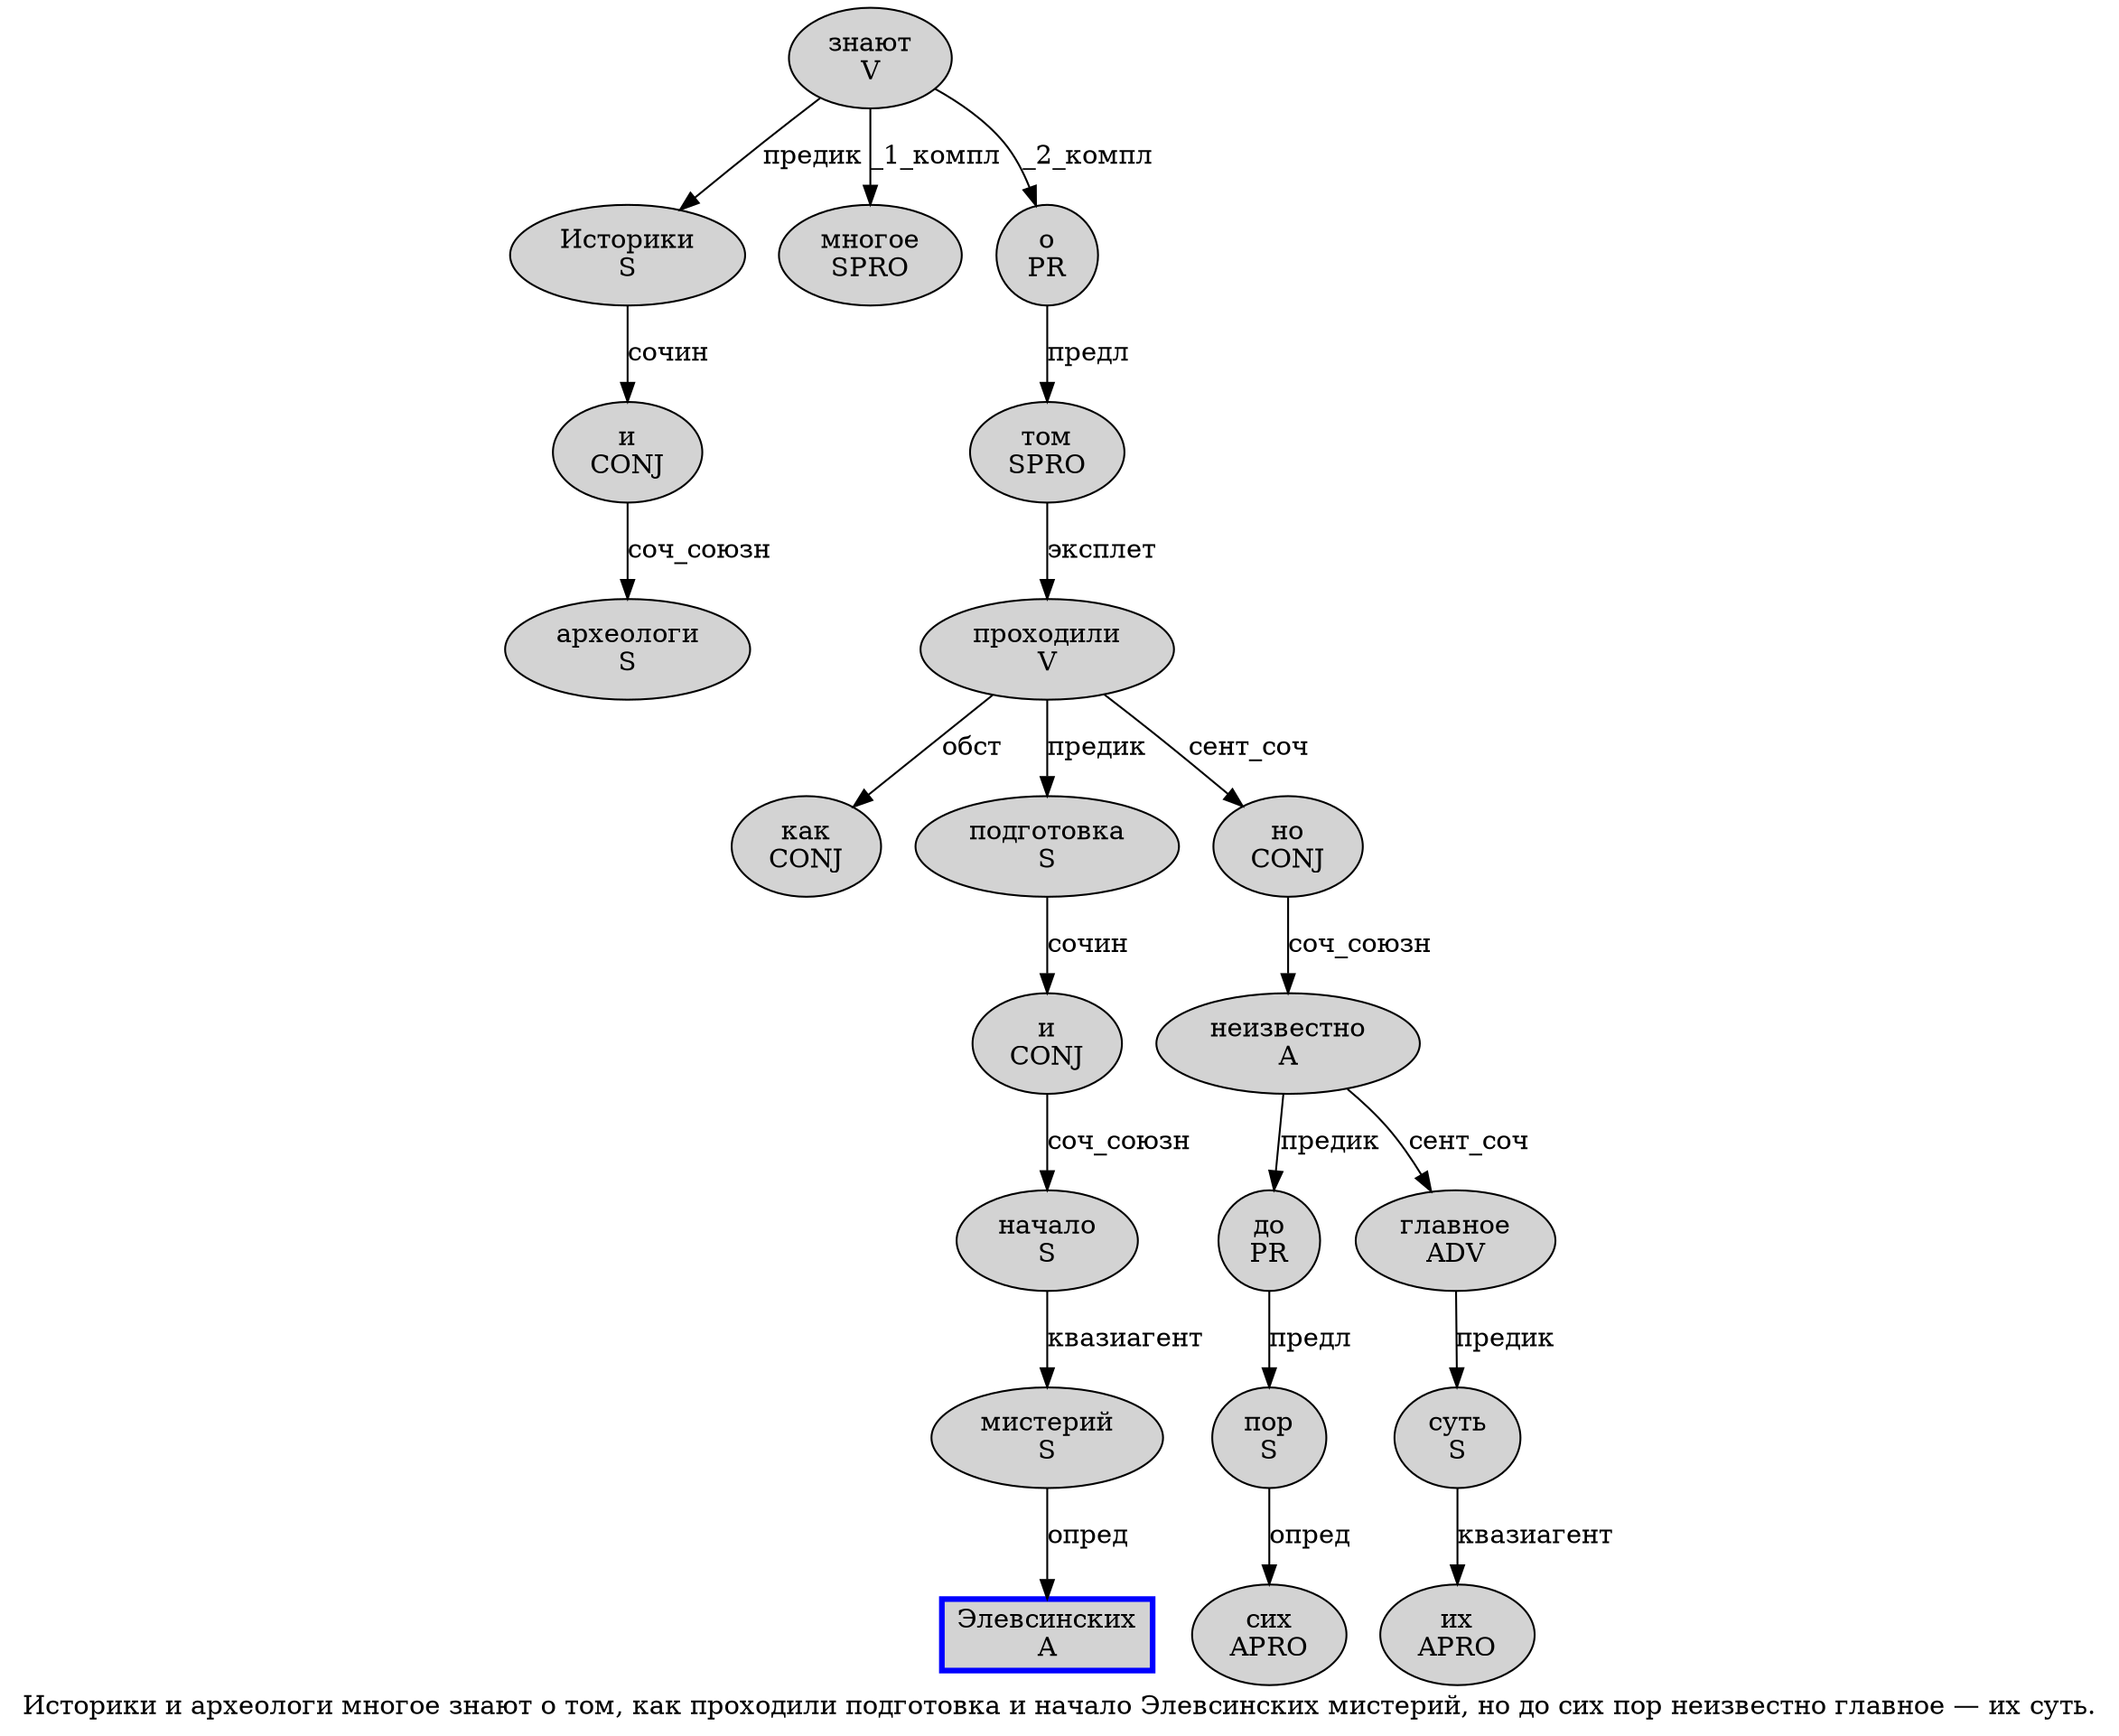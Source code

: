 digraph SENTENCE_1065 {
	graph [label="Историки и археологи многое знают о том, как проходили подготовка и начало Элевсинских мистерий, но до сих пор неизвестно главное — их суть."]
	node [style=filled]
		0 [label="Историки
S" color="" fillcolor=lightgray penwidth=1 shape=ellipse]
		1 [label="и
CONJ" color="" fillcolor=lightgray penwidth=1 shape=ellipse]
		2 [label="археологи
S" color="" fillcolor=lightgray penwidth=1 shape=ellipse]
		3 [label="многое
SPRO" color="" fillcolor=lightgray penwidth=1 shape=ellipse]
		4 [label="знают
V" color="" fillcolor=lightgray penwidth=1 shape=ellipse]
		5 [label="о
PR" color="" fillcolor=lightgray penwidth=1 shape=ellipse]
		6 [label="том
SPRO" color="" fillcolor=lightgray penwidth=1 shape=ellipse]
		8 [label="как
CONJ" color="" fillcolor=lightgray penwidth=1 shape=ellipse]
		9 [label="проходили
V" color="" fillcolor=lightgray penwidth=1 shape=ellipse]
		10 [label="подготовка
S" color="" fillcolor=lightgray penwidth=1 shape=ellipse]
		11 [label="и
CONJ" color="" fillcolor=lightgray penwidth=1 shape=ellipse]
		12 [label="начало
S" color="" fillcolor=lightgray penwidth=1 shape=ellipse]
		13 [label="Элевсинских
A" color=blue fillcolor=lightgray penwidth=3 shape=box]
		14 [label="мистерий
S" color="" fillcolor=lightgray penwidth=1 shape=ellipse]
		16 [label="но
CONJ" color="" fillcolor=lightgray penwidth=1 shape=ellipse]
		17 [label="до
PR" color="" fillcolor=lightgray penwidth=1 shape=ellipse]
		18 [label="сих
APRO" color="" fillcolor=lightgray penwidth=1 shape=ellipse]
		19 [label="пор
S" color="" fillcolor=lightgray penwidth=1 shape=ellipse]
		20 [label="неизвестно
A" color="" fillcolor=lightgray penwidth=1 shape=ellipse]
		21 [label="главное
ADV" color="" fillcolor=lightgray penwidth=1 shape=ellipse]
		23 [label="их
APRO" color="" fillcolor=lightgray penwidth=1 shape=ellipse]
		24 [label="суть
S" color="" fillcolor=lightgray penwidth=1 shape=ellipse]
			12 -> 14 [label="квазиагент"]
			10 -> 11 [label="сочин"]
			6 -> 9 [label="эксплет"]
			20 -> 17 [label="предик"]
			20 -> 21 [label="сент_соч"]
			9 -> 8 [label="обст"]
			9 -> 10 [label="предик"]
			9 -> 16 [label="сент_соч"]
			0 -> 1 [label="сочин"]
			19 -> 18 [label="опред"]
			24 -> 23 [label="квазиагент"]
			21 -> 24 [label="предик"]
			5 -> 6 [label="предл"]
			1 -> 2 [label="соч_союзн"]
			17 -> 19 [label="предл"]
			4 -> 0 [label="предик"]
			4 -> 3 [label="_1_компл"]
			4 -> 5 [label="_2_компл"]
			11 -> 12 [label="соч_союзн"]
			14 -> 13 [label="опред"]
			16 -> 20 [label="соч_союзн"]
}